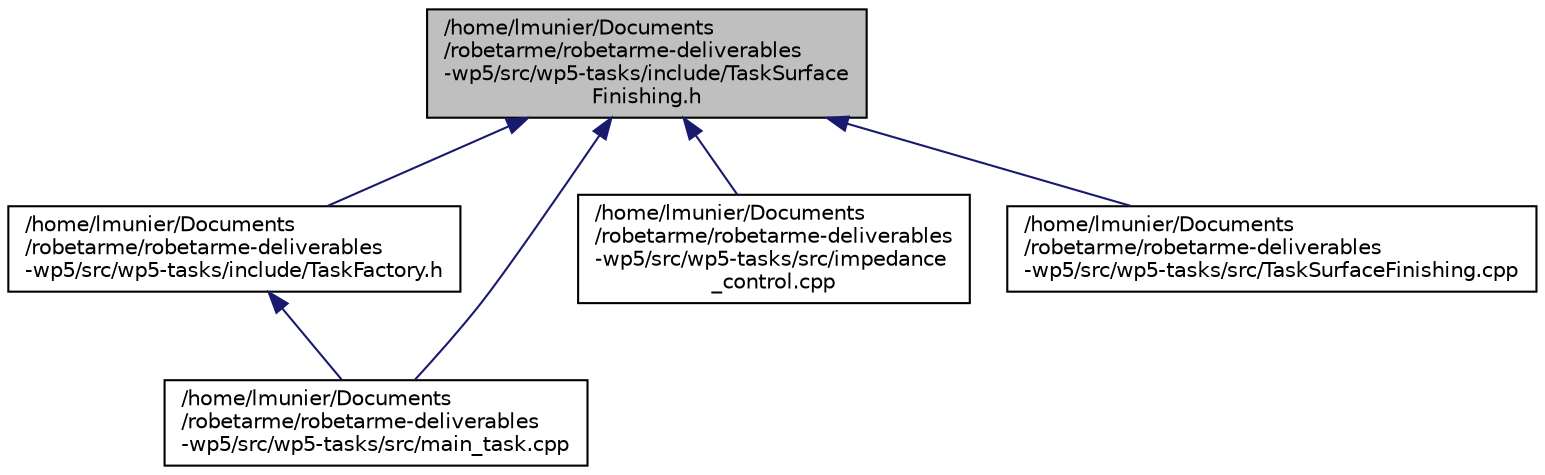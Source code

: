 digraph "/home/lmunier/Documents/robetarme/robetarme-deliverables-wp5/src/wp5-tasks/include/TaskSurfaceFinishing.h"
{
 // LATEX_PDF_SIZE
  edge [fontname="Helvetica",fontsize="10",labelfontname="Helvetica",labelfontsize="10"];
  node [fontname="Helvetica",fontsize="10",shape=record];
  Node1 [label="/home/lmunier/Documents\l/robetarme/robetarme-deliverables\l-wp5/src/wp5-tasks/include/TaskSurface\lFinishing.h",height=0.2,width=0.4,color="black", fillcolor="grey75", style="filled", fontcolor="black",tooltip=" "];
  Node1 -> Node2 [dir="back",color="midnightblue",fontsize="10",style="solid",fontname="Helvetica"];
  Node2 [label="/home/lmunier/Documents\l/robetarme/robetarme-deliverables\l-wp5/src/wp5-tasks/include/TaskFactory.h",height=0.2,width=0.4,color="black", fillcolor="white", style="filled",URL="$_task_factory_8h.html",tooltip=" "];
  Node2 -> Node3 [dir="back",color="midnightblue",fontsize="10",style="solid",fontname="Helvetica"];
  Node3 [label="/home/lmunier/Documents\l/robetarme/robetarme-deliverables\l-wp5/src/wp5-tasks/src/main_task.cpp",height=0.2,width=0.4,color="black", fillcolor="white", style="filled",URL="$main__task_8cpp.html",tooltip=" "];
  Node1 -> Node4 [dir="back",color="midnightblue",fontsize="10",style="solid",fontname="Helvetica"];
  Node4 [label="/home/lmunier/Documents\l/robetarme/robetarme-deliverables\l-wp5/src/wp5-tasks/src/impedance\l_control.cpp",height=0.2,width=0.4,color="black", fillcolor="white", style="filled",URL="$impedance__control_8cpp.html",tooltip=" "];
  Node1 -> Node3 [dir="back",color="midnightblue",fontsize="10",style="solid",fontname="Helvetica"];
  Node1 -> Node5 [dir="back",color="midnightblue",fontsize="10",style="solid",fontname="Helvetica"];
  Node5 [label="/home/lmunier/Documents\l/robetarme/robetarme-deliverables\l-wp5/src/wp5-tasks/src/TaskSurfaceFinishing.cpp",height=0.2,width=0.4,color="black", fillcolor="white", style="filled",URL="$_task_surface_finishing_8cpp.html",tooltip=" "];
}
